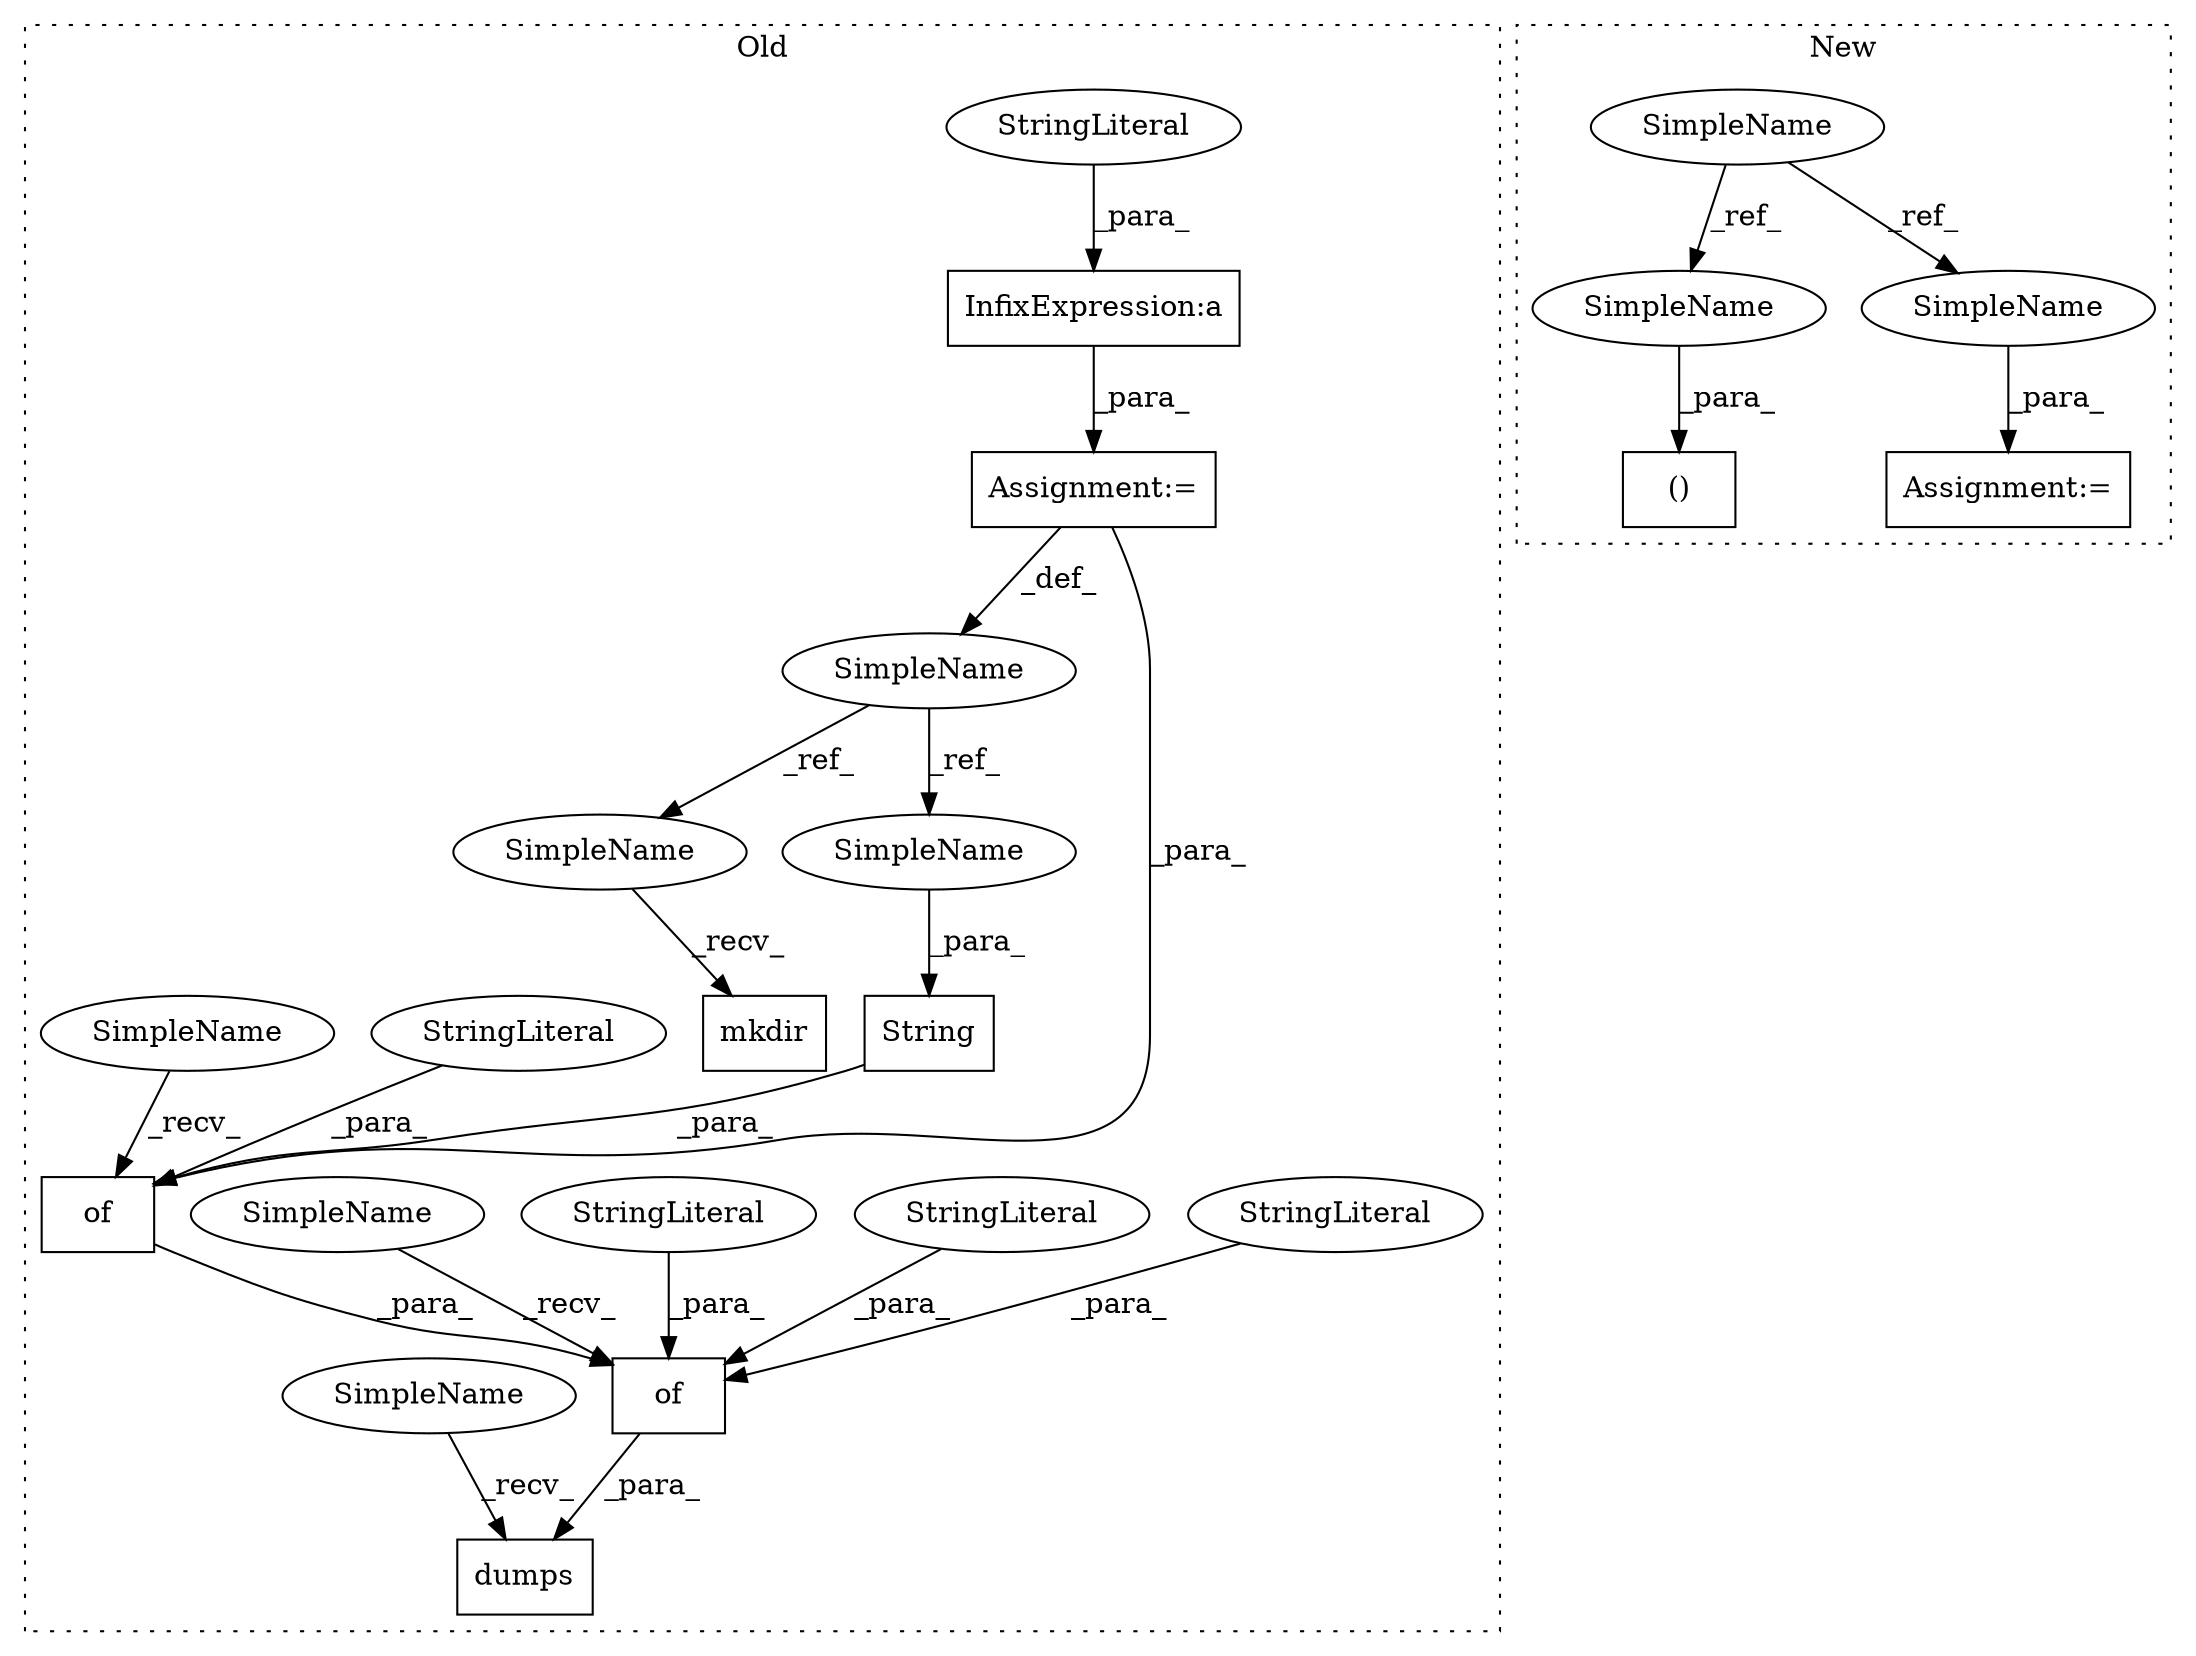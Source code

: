 digraph G {
subgraph cluster0 {
1 [label="mkdir" a="32" s="2171" l="7" shape="box"];
3 [label="SimpleName" a="42" s="2121" l="11" shape="ellipse"];
4 [label="String" a="32" s="2410,2428" l="7,1" shape="box"];
5 [label="InfixExpression:a" a="27" s="2142" l="3" shape="box"];
6 [label="of" a="32" s="2354,2430" l="3,1" shape="box"];
7 [label="dumps" a="32" s="2344,2431" l="6,1" shape="box"];
8 [label="of" a="32" s="2390,2429" l="3,1" shape="box"];
9 [label="Assignment:=" a="7" s="2132" l="1" shape="box"];
10 [label="StringLiteral" a="45" s="2364" l="12" shape="ellipse"];
11 [label="StringLiteral" a="45" s="2145" l="7" shape="ellipse"];
12 [label="StringLiteral" a="45" s="2393" l="16" shape="ellipse"];
13 [label="StringLiteral" a="45" s="2377" l="8" shape="ellipse"];
14 [label="StringLiteral" a="45" s="2357" l="6" shape="ellipse"];
19 [label="SimpleName" a="42" s="2350" l="3" shape="ellipse"];
20 [label="SimpleName" a="42" s="2386" l="3" shape="ellipse"];
21 [label="SimpleName" a="42" s="2159" l="11" shape="ellipse"];
22 [label="SimpleName" a="42" s="2417" l="11" shape="ellipse"];
23 [label="SimpleName" a="42" s="2339" l="4" shape="ellipse"];
label = "Old";
style="dotted";
}
subgraph cluster1 {
2 [label="()" a="106" s="2762" l="46" shape="box"];
15 [label="SimpleName" a="42" s="2636" l="22" shape="ellipse"];
16 [label="Assignment:=" a="7" s="2808" l="2" shape="box"];
17 [label="SimpleName" a="42" s="2762" l="22" shape="ellipse"];
18 [label="SimpleName" a="42" s="2810" l="22" shape="ellipse"];
label = "New";
style="dotted";
}
3 -> 22 [label="_ref_"];
3 -> 21 [label="_ref_"];
4 -> 8 [label="_para_"];
5 -> 9 [label="_para_"];
6 -> 7 [label="_para_"];
8 -> 6 [label="_para_"];
9 -> 8 [label="_para_"];
9 -> 3 [label="_def_"];
10 -> 6 [label="_para_"];
11 -> 5 [label="_para_"];
12 -> 8 [label="_para_"];
13 -> 6 [label="_para_"];
14 -> 6 [label="_para_"];
15 -> 17 [label="_ref_"];
15 -> 18 [label="_ref_"];
17 -> 2 [label="_para_"];
18 -> 16 [label="_para_"];
19 -> 6 [label="_recv_"];
20 -> 8 [label="_recv_"];
21 -> 1 [label="_recv_"];
22 -> 4 [label="_para_"];
23 -> 7 [label="_recv_"];
}